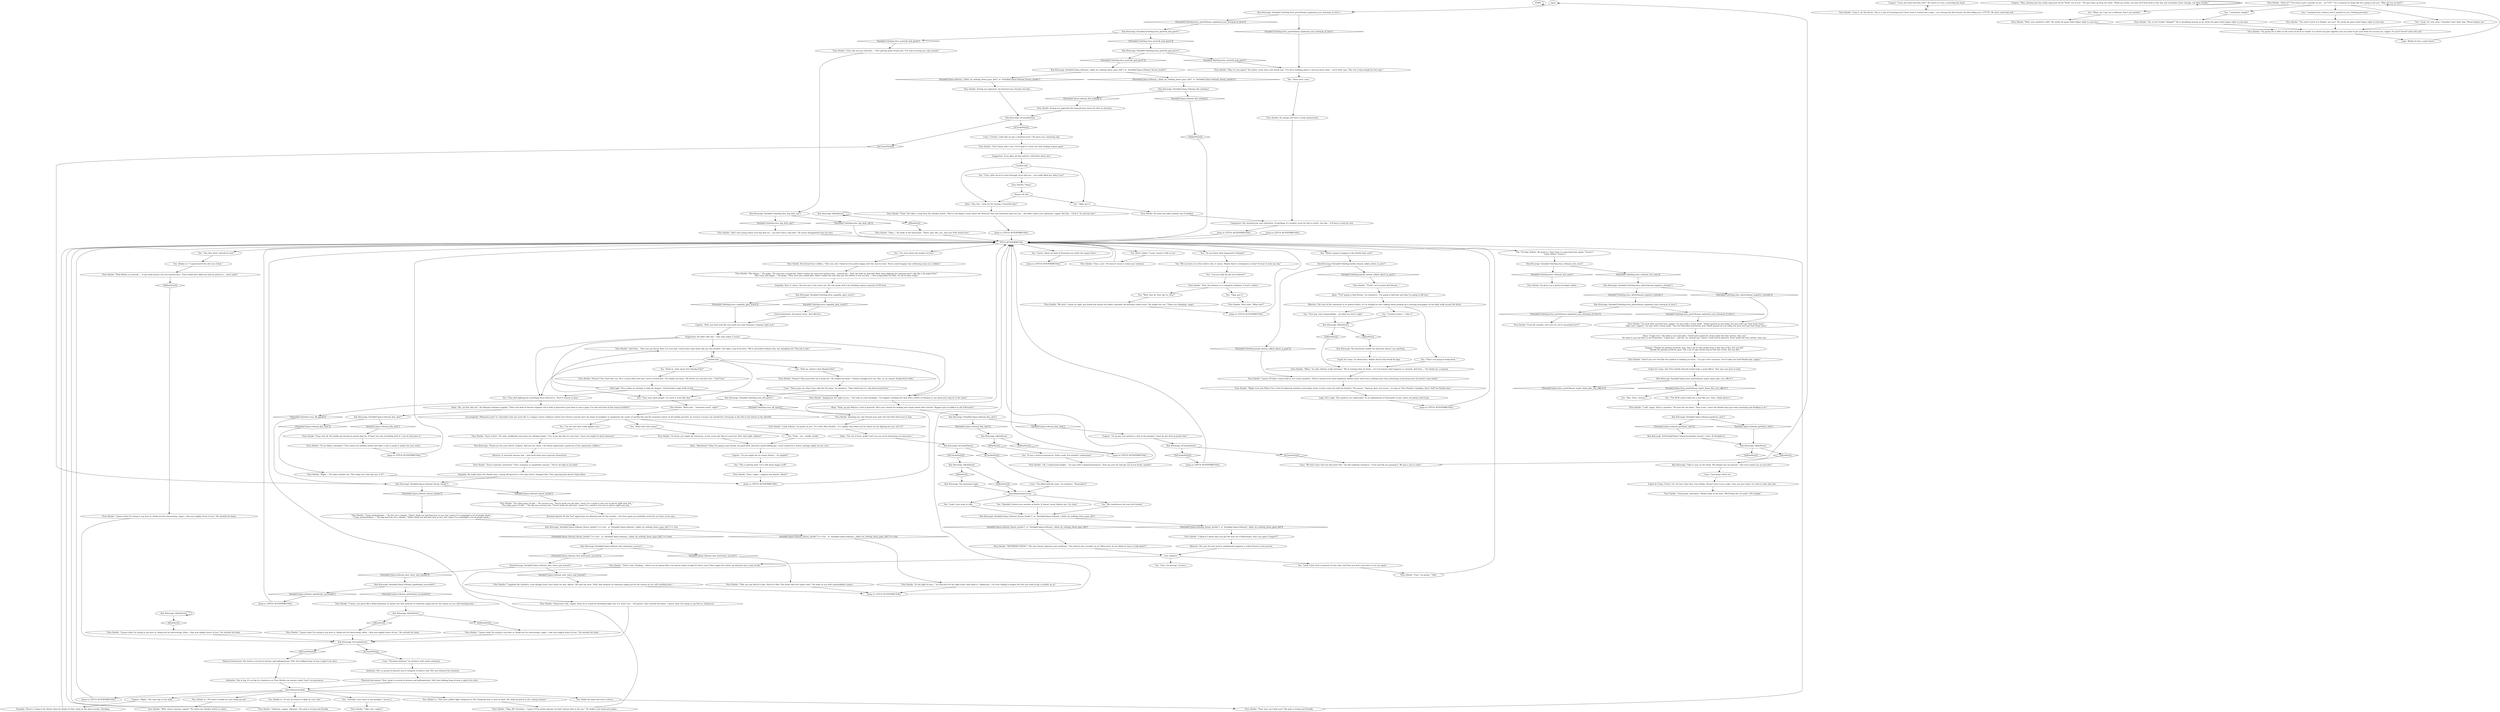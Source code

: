 # WHIRLING F1 / TITUS ALAIN AND EUGENE
# Dialogue with Hardie and the surviving boys
# ==================================================
digraph G {
	  0 [label="START"];
	  1 [label="input"];
	  2 [label="Eugene: \"Cunn and what-the-fuck now?\" He stares at Cuno, scratching his head."];
	  3 [label="Eugene: \"Right.\" The man sips on his milk."];
	  4 [label="You: (Shake it.) \"No need to thank me, just doing my job.\""];
	  5 [label="You: (Shake it.) \"I superstarred the shit out of that.\""];
	  6 [label="Titus Hardie: \"Judging by the sight of you...\" He looks at your bandages. \"I'd suggest crawling into bed with a bottle of whiskey in one hand and a big tit in the other.\""];
	  7 [label="You: \"This is getting dark. Let's talk about happy stuff.\""];
	  8 [label="Alain: \"Hey, hey... fuck you for ruining a beautiful idea!\""];
	  9 [label="You: \"Same here, man.\""];
	  10 [label="Kim Kitsuragi: IsKimHere()"];
	  11 [label="IsKimHere()", shape=diamond];
	  12 [label="!(IsKimHere())", shape=diamond];
	  13 [label="Titus Hardie: Spotting you, the bruised man spits into the little bowl next to him."];
	  14 [label="Empathy: He really hates the Hardie boys. Laying off speed for a few days hasn't changed that. Titus ignoring him doesn't help either."];
	  15 [label="Jump to: [TITUS AFTERTRIBUNAL]"];
	  16 [label="You: (Shake it.) \"It was an honour to fight by your side.\""];
	  17 [label="You: (Don't shake.) \"Look, I need to talk to you.\""];
	  18 [label="You: \"Can you help me get into harbour?\""];
	  19 [label="Eugene: \"Man, getting shot has really squeezed all the *funk* out of you.\" The guy looks up from his table. \"Mark my words, one day we'll look back to this day and remember their courage, not their deaths.\""];
	  20 [label="Titus Hardie: \"Right...\" He takes another sip. \"But today ain't that day yet, is it?\""];
	  21 [label="Titus Hardie: \"Yeah.\" He takes a swig from the whiskey bottle. \"Had to tell Angus's mum about the *honour* that was bestowed upon his son... she didn't share your optimism, copper. But fine... Fuck it. To each his own.\""];
	  22 [label="Jump to: [TITUS AFTERTRIBUNAL]"];
	  23 [label="Titus Hardie: \"'Kind of'?! You tried to pin a murder on me... on *US*!\" For a moment he looks like he's going to hit you. \"Why did you do that?!\""];
	  24 [label="Jump to: [TITUS AFTERTRIBUNAL]"];
	  25 [label="Kim Kitsuragi: IsKimHere()"];
	  26 [label="IsKimHere()", shape=diamond];
	  27 [label="!(IsKimHere())", shape=diamond];
	  28 [label="Empathy: There's a lump in his throat when he thinks of Glen, lying on the plaza mosaic, bleeding."];
	  29 [label="Cuno: Cuno keeps silent too."];
	  30 [label="Titus Hardie: \"Good point, binoclard.\" Hardie looks at his beer. \"We'll keep the vol under 12% tonight.\""];
	  31 [label="Jump to: [TITUS AFTERTRIBUNAL]"];
	  32 [label="Titus Hardie: \"There I was, thinking -- where are we gonna find a tin opener large enough for those cans? Then coppo loco shows up and just sets a man on fire.\""];
	  33 [label="You: \"It was a tactical manoeuvre. Police work. You wouldn't understand.\""];
	  34 [label="Eugene: \"Hell, you both look like you could use some feminine company right now.\""];
	  35 [label="Titus Hardie: \"And Glen... Glen was my friend. Best I've ever had. I loved that crazy homo like my own brother.\" He takes a sip of his beer. \"We're all fucked without him, but whaddaya do? This job is shit.\""];
	  36 [label="You: \"We are born in to this world to die, it seems. Maybe there's redemption in that? At least it ends one day.\""];
	  37 [label="Titus Hardie: \"Don't know, don't care. I'll be glad if I never see that fucking woman again.\""];
	  38 [label="Cuno: \"Those guys are what Cuno calls the f*g army,\" he whispers. \"They think they're a big deal around here.\""];
	  39 [label="Suggestion: He didn't like him -- that only makes it worse."];
	  40 [label="Kim Kitsuragi: \"Thank you for your advice, Eugene. And you too, Alain. I do always appreciate a good use of the expression 'milkers'.\""];
	  41 [label="Jump to: [TITUS AFTERTRIBUNAL]"];
	  42 [label="Titus Hardie: \"Nah, the harbour is in complete lockdown. Evrart's orders.\""];
	  43 [label="Titus Hardie: \"But Angus...\" He gulps. \"He was just a stupid kid. Didn't realize the mess he'd gotten into... trusted me... Still, the balls on that kid! Went down fighting for someone else's shit like a fat angry bear.\"\n\"But Lizzy and Angus...\" He gulps. \"They were just stupid kids. Didn't realize the shit they got into before it was too late... I feel responsible for both. For all of them really.\"
"];
	  44 [label="You: \"Frontier justice -- I like it!\""];
	  45 [label="You: \"What can I say, I'm a wildcard, that's my method.\""];
	  46 [label="Titus Hardie: \"I guess what I'm trying to say here is, thank you for intervening, fellas -- that was mighty brave of you.\" He extends his hand."];
	  47 [label="Titus Hardie: Seeing you approach, the bruised man clenches his fists."];
	  48 [label="Kim Kitsuragi: Variable[\"whirling.titus_tribunal_exit_seen\"]"];
	  49 [label="Variable[\"whirling.titus_tribunal_exit_seen\"]", shape=diamond];
	  50 [label="!(Variable[\"whirling.titus_tribunal_exit_seen\"])", shape=diamond];
	  51 [label="Logic: Maybe he has a point there?"];
	  52 [label="Kim Kitsuragi: Variable[\"whirling.titus_empathy_glen_worst\"]"];
	  53 [label="Variable[\"whirling.titus_empathy_glen_worst\"]", shape=diamond];
	  54 [label="!(Variable[\"whirling.titus_empathy_glen_worst\"])", shape=diamond];
	  55 [label="Rhetoric: It sincerely amuses him -- how hard these guys typecast themselves."];
	  56 [label="Cuno: \"We don't have time for that grief shit,\" the kid suddenly interjects. \"Cunn and Pig are gunning it. We got a case to solve.\""];
	  57 [label="Esprit de Corps: Fuck it, let 'em have their day, Cuno thinks. Doesn't have to be a joke. Cuno was just sayin' we need to solve this shit..."];
	  58 [label="Kim Kitsuragi: \"Take it easy on the drink. The danger has not passed -- this town needs you on your feet.\""];
	  59 [label="Titus Hardie: \"I will, coppo. That's a promise.\" He puts his can down. \"Now scoot, 'cause the Hardie boys got some mourning and drinking to do.\""];
	  60 [label="Titus Hardie: \"You slimy piece of shit...\" He surveys you. \"You're lucky you got shot, 'cause I've a mind to tear you to pieces right now, but...\"\n\"You slimy piece of shit...\" The big man surveys you. \"You're lucky you got shot, 'cause I've a mind to tear you to pieces right now, but...\""];
	  61 [label="Kim Kitsuragi: Variable[\"plaza.tribunal_kim_shot\"]"];
	  62 [label="Variable[\"plaza.tribunal_kim_shot\"]", shape=diamond];
	  63 [label="!(Variable[\"plaza.tribunal_kim_shot\"])", shape=diamond];
	  64 [label="Alain: \"Absolutely! Today I'm going to get drunk, eat good food, and bed a good-looking gal, 'cause tomorrow a motor carriage might run me over...\""];
	  65 [label="Titus Hardie: \"Fuck off, asshole, can't you see we're mourning here?!\""];
	  66 [label="Titus Hardie: \"Dennis? That poor little rat is dead too.\" He shakes his head. \"I always thought he'd run. But, no, he stayed. Stupid brave fella.\""];
	  67 [label="Titus Hardie: \"I'm gonna let it slide on the count of all of us stickin' it to these tea pots together, but you need to get your head out of your ass, copper. Or you'll *never* solve this shit.\""];
	  68 [label="Kim Kitsuragi: IsCunoInParty()"];
	  69 [label="IsCunoInParty()", shape=diamond];
	  70 [label="!(IsCunoInParty())", shape=diamond];
	  71 [label="Kim Kitsuragi: IsCunoInParty()"];
	  72 [label="IsCunoInParty()", shape=diamond];
	  73 [label="!(IsCunoInParty())", shape=diamond];
	  74 [label="You: \"Bye, Titus.\" [Leave.]"];
	  75 [label="You: \"Look, I just want to talk...\""];
	  76 [label="Titus Hardie: \"Sure, sure.\" He doesn't seem to mind your rudeness."];
	  77 [label="Alain: \"Yeah, go pay Monica a visit in Jamrock. She's got a knack for making men forget about their worries. Biggest pair of milkers in all of Revachol.\""];
	  78 [label="Titus Hardie: \"Sure, coppo -- puppies and daisies. Shoot!\""];
	  79 [label="Cuno: \"Careful. Looks like we got a situation here.\" He gives you a knowing nod."];
	  80 [label="Electrochemistry: An honest tactic. And effective."];
	  81 [label="Kim Kitsuragi: Variable[\"plaza.tribunal_theory_hardie\"]  or  Variable[\"plaza.tribunal_i_didnt_do_nothing_those_guys_did\"]"];
	  82 [label="Variable[\"plaza.tribunal_theory_hardie\"]  or  Variable[\"plaza.tribunal_i_didnt_do_nothing_those_guys_did\"]", shape=diamond];
	  83 [label="!(Variable[\"plaza.tribunal_theory_hardie\"]  or  Variable[\"plaza.tribunal_i_didnt_do_nothing_those_guys_did\"])", shape=diamond];
	  84 [label="You: \"Look, I just need a moment of your time, and then you don't ever have to see me again.\""];
	  85 [label="Jump to: [TITUS AFTERTRIBUNAL]"];
	  86 [label="Titus Hardie: \"*First*, we're gonna find Dennis...\""];
	  87 [label="Kim Kitsuragi: The lieutenant shakes his head but doesn't say anything."];
	  88 [label="Titus Hardie: \"Nope.\""];
	  89 [label="Titus Hardie: \"You aren't much of a thinker, are you?\" He sticks his giant index finger right in your face."];
	  90 [label="Titus Hardie: \"Well, your method is shit!\" He sticks his giant index finger right in your face."];
	  91 [label="Jump to: [TITUS AFTERTRIBUNAL]"];
	  92 [label="Kim Kitsuragi: Variable[\"whirling.cuno_off_speed\"]"];
	  93 [label="Variable[\"whirling.cuno_off_speed\"]", shape=diamond];
	  94 [label="!(Variable[\"whirling.cuno_off_speed\"])", shape=diamond];
	  95 [label="Titus Hardie: \"That was one hell of a shot. Hell of a shot! The fucks *did not* expect that.\" He looks at you with unmistakable respect."];
	  96 [label="Rhetoric: The way the last word is emphasized suggests a veiled threat to your person."];
	  97 [label="You: (Shake it.) \"This was a pillow fight compared to The Gloaming that is soon at hand. We shall all perish in the coming cleanse.\""];
	  98 [label="very_negative"];
	  99 [label="Titus Hardie: \"We don't. Gonna sit tight, get drunk and mourn our fallen comrades till bossman sends word.\" He shakes his can. \"Times are changing, coppo.\""];
	  100 [label="Titus Hardie: \"To our fallen comrades!\" Titus raises his whiskey bottle and takes a sip so manly it makes his eyes water."];
	  101 [label="Titus Hardie: \"I guess I'll take a closer look at our Union members. There's bound to be some ambitious fellows there who'd love nothing more than advancing social democracy by bustin' some heads.\""];
	  102 [label="You: \"Hold on, where's that Shanky-fella?\""];
	  103 [label="Titus Hardie: \"Dennis? You *saw* him run. He's a mean little shit and I never trusted him.\" He shakes his head. \"He better run real fast now -- *real* fast.\""];
	  104 [label="Untitled hub"];
	  105 [label="Esprit de Corps: And Titus Hardie himself would make a good officer. That man was born to lead."];
	  106 [label="Kim Kitsuragi: Variable[\"plaza.tribunal_gardener_shot\"]"];
	  107 [label="Variable[\"plaza.tribunal_gardener_shot\"]", shape=diamond];
	  108 [label="!(Variable[\"plaza.tribunal_gardener_shot\"])", shape=diamond];
	  109 [label="You: \"Shouldn't drown your sorrows in bottle. It doesn't work, believe me, I've tried.\""];
	  110 [label="Titus Hardie: \"Impressive shit, copper. None of us would be breathing right now if it wasn't for...\" He pauses, then extends his hand. \"I guess what I'm trying to say here is, thank you.\""];
	  111 [label="Titus Hardie: \"Well, cheers anyway, copper!\" He raises his whiskey bottle in salute."];
	  112 [label="Titus Hardie: \"You look after yourself now, copper,\" he says with a warm smile. \"Death passed on you today, but men don't get that lucky twice.\"\n\"Take care, coppers,\" he says with a warm smile. \"You two look after yourselves now. Death passed on you today, but men don't get that lucky twice.\""];
	  113 [label="Titus Hardie: \"And if you ever feel like the uniform is holding you back... I've got a few vacancies. You'd make one hard Hardie boy, copper.\""];
	  114 [label="You: \"I'm sorry about the people you lost.\""];
	  115 [label="Kim Kitsuragi: Variable[\"whirling.hardie_dennis_talked_about_in_post\"]"];
	  116 [label="Variable[\"whirling.hardie_dennis_talked_about_in_post\"]", shape=diamond];
	  117 [label="!(Variable[\"whirling.hardie_dennis_talked_about_in_post\"])", shape=diamond];
	  118 [label="Alain: \"*I'm* going to find Dennis,\" he interjects. \"I'm going to find him and then I'm going to kill him.\""];
	  119 [label="Titus Hardie: \"Mhm,\" he nods without really listening. \"We're hunting that rat down -- let it be known what happens to cowards. And then...\" He thinks for a moment."];
	  120 [label="Esprit de Corps: Go ahead then. Maybe they'll only break his legs."];
	  121 [label="Kim Kitsuragi: Variable[\"plaza.tribunal_did_nothing\"]"];
	  122 [label="Variable[\"plaza.tribunal_did_nothing\"]", shape=diamond];
	  123 [label="!(Variable[\"plaza.tribunal_did_nothing\"])", shape=diamond];
	  124 [label="Kim Kitsuragi: IsKimHere()"];
	  125 [label="IsKimHere()", shape=diamond];
	  126 [label="!(IsKimHere())", shape=diamond];
	  127 [label="Physical Instrument: His hand is covered in bruises and half-plastered. Still, this hulking lump of man is glad to be alive."];
	  128 [label="Titus Hardie: \"Dick Mullen on steroids...\" A sad smile passes over his bruised face. \"Glen would have liked you had he gotten to... never mind.\""];
	  129 [label="Eugene: \"Or go pay your partner a visit in the hospital. I hear he got shot up pretty bad.\""];
	  130 [label="You: \"They were good people. I'm sorry it went like that.\""];
	  131 [label="Titus Hardie: \"Easy now, Al. His buddy got busted up pretty bad too. If that's his way of dealing with it, I say let him have it.\""];
	  132 [label="Eugene: \"Or you might die of a heart failure... Or syphilis?\""];
	  133 [label="Kim Kitsuragi: Variable[\"whirling.titus_aftertribunal_negative_attitude\"]"];
	  134 [label="Variable[\"whirling.titus_aftertribunal_negative_attitude\"]", shape=diamond];
	  135 [label="!(Variable[\"whirling.titus_aftertribunal_negative_attitude\"])", shape=diamond];
	  136 [label="You: \"I panicked, alright?\""];
	  137 [label="Drama: He did."];
	  138 [label="Composure: His clenched jaw says otherwise. If anything, it's another score for him to settle. One day -- it'll have to wait for now."];
	  139 [label="Titus Hardie: \"Might even ask Tibbs if he's tired of replacing windows and maybe wants to have some fun with his brother.\" He pauses. \"Anyway, don't you worry -- as long as Titus Hardie's standing, there *will* be Hardie boys.\""];
	  140 [label="You: \"Titus, after all we've been through, level with me... you really liked her, didn't you?\""];
	  141 [label="Titus Hardie: \"No, it isn't fuckin' *alright*!\" He is breathing heavily as he sticks his giant index finger right in your face."];
	  142 [label="Kim Kitsuragi: IsCunoInParty()"];
	  143 [label="IsCunoInParty()", shape=diamond];
	  144 [label="!(IsCunoInParty())", shape=diamond];
	  145 [label="thisiswhatyouhavetosay"];
	  146 [label="You: \"The RCM could really use a man like you, Titus. Think about it.\""];
	  147 [label="Titus Hardie: \"Crazy motherfucker...\" He lets out a whistle. \"Didn't think you had that fury in you, but I guess I've misjudged a lot of people lately...\"\n\"Crazy motherfuckers...\" The big man lets out a whistle. \"Didn't think you had that fury in you, but I guess I've misjudged a lot of people lately...\"
"];
	  148 [label="Alain: \"Get out of here, punk! Can't you see we're honouring our dead here.\""];
	  149 [label="Kim Kitsuragi: Variable[\"plaza.tribunal_spiritbomb_succeeded\"]"];
	  150 [label="Variable[\"plaza.tribunal_spiritbomb_succeeded\"]", shape=diamond];
	  151 [label="!(Variable[\"plaza.tribunal_spiritbomb_succeeded\"])", shape=diamond];
	  152 [label="You: Shake his hand and nod in silence."];
	  153 [label="You: \"Do you know what happened to Klaasje?\""];
	  154 [label="You: \"Wait, how do *you* get in, then?\""];
	  155 [label="Titus Hardie: \"Hey, it's you again!\" He smiles, more than a bit drunk now. \"I've been thinking about it and you know what... we're both cops. This city is big enough for two cops.\""];
	  156 [label="Cuno: \"You killed half the town,\" he whispers. \"Remember?\""];
	  157 [label="Kim Kitsuragi: IsKimHere()"];
	  158 [label="IsKimHere()", shape=diamond];
	  159 [label="!(IsKimHere())", shape=diamond];
	  160 [label="Jump to: [TITUS AFTERTRIBUNAL]"];
	  161 [label="Kim Kitsuragi: Variable[\"whirling.titus_posttribunal_explained_your_betrayal_of_titus\"]"];
	  162 [label="Variable[\"whirling.titus_posttribunal_explained_your_betrayal_of_titus\"]", shape=diamond];
	  163 [label="!(Variable[\"whirling.titus_posttribunal_explained_your_betrayal_of_titus\"])", shape=diamond];
	  164 [label="Kim Kitsuragi: SetVariableValue(\"character.hardies_heroes\", true) --[[ Variable[ ]]"];
	  165 [label="aftertribunal prehub"];
	  166 [label="Titus Hardie: \"Take care, copper!\""];
	  167 [label="Titus Hardie: \"Okay, Mr. Sunshine... I guess I'd be pretty gloomy too had I gotten shot in the ass.\" He shakes your hand and smiles."];
	  168 [label="You: \"Listen, about me kind of throwing you under the wagon there...\""];
	  169 [label="Jump to: [TITUS AFTERTRIBUNAL]"];
	  170 [label="You: \"I'm not sure that really applies here...\""];
	  171 [label="Titus Hardie: \"I guess what I'm trying to say here is, thank you for intervening, coppo -- that was mighty brave of you.\" He extends his hand."];
	  172 [label="Titus Hardie: \"God, why are you still here...\" He's getting quite drunk now. \"I'm sick of seeing you cops around.\""];
	  173 [label="Titus Hardie: \"Okay...\" He looks at the lieutenant. \"Three cops. Me, you, and your little friend here.\""];
	  174 [label="Titus Hardie: Seeing you approach the bruised man raises his beer in welcome."];
	  175 [label="Titus Hardie: \"You're welcome, binoclard,\" Titus' response is completely unironic. \"You're all right in my book.\""];
	  176 [label="Titus Hardie: \"Look, fellows,\" he points at you. \"It's Little Miss Pacifist... It's mighty easy when you let others do the fighting for you, isn't it?\""];
	  177 [label="Titus Hardie: \"Now, how can I help you?\" His grip is strong and friendly."];
	  178 [label="Jump to: [TITUS AFTERTRIBUNAL]"];
	  179 [label="You: \"They died fighting for something they believed in. There's honour in that.\""];
	  180 [label="You: \"That's not going to bring back...\""];
	  181 [label="Encyclopedia: *Memento mori* or 'remember that you must die' is a slogan various religious orders have thrown around since the dawn of mankind, to emphasize the vanity of earthly life and the transient nature of all earthly pursuits. In essence it means one should live virtuously in this life to live better in the afterlife."];
	  182 [label="Authority: He's so proud of himself, you're tempted to believe that *he* just defused the situation."];
	  183 [label="Suggestion: Even after all that hell he's still bitter about her?"];
	  184 [label="You: \"What's going to happen to the Hardie boys now?\""];
	  185 [label="You: \"Any idea what I should do now?\""];
	  186 [label="You: \"So long, fellows. Be good so I don't have to come back here again.\" [Leave.]\n\"Later, fellas!\" [Leave.]"];
	  187 [label="Titus Hardie: \"Sure it does.\" He nods confidently and raises his whiskey bottle. \"Live every day like it's your last, 'cause you might be dead tomorrow.\""];
	  188 [label="Cuno: \"Situation defused,\" he declares with undue authority."];
	  189 [label="Kim Kitsuragi: IsCunoInParty()"];
	  190 [label="IsCunoInParty()", shape=diamond];
	  191 [label="!(IsCunoInParty())", shape=diamond];
	  192 [label="Authority: This is big. It's as big of a thank-you as Titus Hardie can muster under *any* circumstances."];
	  193 [label="You: \"Hold on, what about that Shanky-fella?\""];
	  194 [label="Untitled hub"];
	  195 [label="Kim Kitsuragi: Variable[\"plaza.tribunal_theory_hardie\"] == true   or  Variable[\"plaza.tribunal_i_didnt_do_nothing_those_guys_did\"] == true"];
	  196 [label="Variable[\"plaza.tribunal_theory_hardie\"] == true   or  Variable[\"plaza.tribunal_i_didnt_do_nothing_those_guys_did\"] == true", shape=diamond];
	  197 [label="!(Variable[\"plaza.tribunal_theory_hardie\"] == true   or  Variable[\"plaza.tribunal_i_didnt_do_nothing_those_guys_did\"] == true)", shape=diamond];
	  198 [label="You: \"My condolences for your lost friends.\""];
	  199 [label="Titus Hardie: \"I applaud the initiative, even though *you* can't shoot for shit, officer.\" He rubs his neck. \"Still, that moment of confusion might just be the reason we are still standing here...\""];
	  200 [label="Titus Hardie: \"I think it's about time you get the fuck out of Martinaise, don't you agree *copper*?\""];
	  201 [label="You: \"Fine, I'm leaving.\" [Leave.]"];
	  202 [label="Kim Kitsuragi: Variable[\"plaza.tribunal_kim_shot\"]"];
	  203 [label="Variable[\"plaza.tribunal_kim_shot\"]", shape=diamond];
	  204 [label="!(Variable[\"plaza.tribunal_kim_shot\"])", shape=diamond];
	  205 [label="Jump to: [TITUS AFTERTRIBUNAL]"];
	  206 [label="Titus Hardie: He shrugs and tries to look uninterested."];
	  207 [label="Titus Hardie: He nods and takes another sip of whiskey."];
	  208 [label="Titus Hardie: \"And I was wrong about your big dick too... you don't have a big dick.\" He stares disappointed into his beer."];
	  209 [label="Titus Hardie: He gives you a quick two-finger salute."];
	  210 [label="Kim Kitsuragi: Variable[\"plaza.tribunal_theory_hardie\"]"];
	  211 [label="Variable[\"plaza.tribunal_theory_hardie\"]", shape=diamond];
	  212 [label="!(Variable[\"plaza.tribunal_theory_hardie\"])", shape=diamond];
	  213 [label="Titus Hardie: \"In the light of your...\" he searches for the right word, then finds it, \"badassery... I'm even willing to forgive the fact you tried to pin a murder on us.\""];
	  214 [label="Titus Hardie: \"Oh, I understand alright...\" he says with a disgusted grimace. \"Just say your bit and get out of our booth, asshole.\""];
	  215 [label="TITUS AFTERTRIBUNAL"];
	  216 [label="Alain: \"Coppo loco.\" He looks at you and nods. \"Good luck in Jamrock. Scars make the best tattoos, they say.\"\nHe nods to you and then to the lieutenant. \"Coppo loco... and the, uh, normal cop, I guess. Good luck in Jamrock. Scars make the best tattoos, they say.\""];
	  217 [label="Eugene: \"Thanks for getting involved, man. Not a lot of cops would step in that line of fire, but you did.\"\n\"Thanks for getting involved, guys. Not a lot of cops would step in that line of fire, but you did.\"
"];
	  218 [label="Rhetoric: The tone of the statement is so matter-of-fact, it's as though he were talking about picking up a morning newspaper on his daily walk around the block."];
	  219 [label="You: \"What does that mean?\""];
	  220 [label="Titus Hardie: \"It means you might die tomorrow, so live every day like it's your last. Ain't that right, fellows?\""];
	  221 [label="You: \"I analysed the evidence and it pointed to you. Nothing personal.\""];
	  222 [label="Kim Kitsuragi: IsKimHere()"];
	  223 [label="IsKimHere()", shape=diamond];
	  224 [label="!(IsKimHere())", shape=diamond];
	  225 [label="Titus Hardie: \"I guess what I'm trying to say here is, thank you for intervening, coppo -- that was mighty brave of you.\" He extends his hand."];
	  226 [label="Kim Kitsuragi: Variable[\"whirling.titus_posttrib_gud_greet\"]"];
	  227 [label="Variable[\"whirling.titus_posttrib_gud_greet\"]", shape=diamond];
	  228 [label="!(Variable[\"whirling.titus_posttrib_gud_greet\"])", shape=diamond];
	  229 [label="Empathy: Here it comes. The last one is the worst one. He only deals with it by drinking copious amounts of 8% beer."];
	  230 [label="Kim Kitsuragi: Variable[\"plaza.titus_posttribunal_esprit_damn_fine_rcm_officer\"]"];
	  231 [label="Variable[\"plaza.titus_posttribunal_esprit_damn_fine_rcm_officer\"]", shape=diamond];
	  232 [label="!(Variable[\"plaza.titus_posttribunal_esprit_damn_fine_rcm_officer\"])", shape=diamond];
	  233 [label="Kim Kitsuragi: Variable[\"plaza.tribunal_shot_twice_and_missed\"]"];
	  234 [label="Variable[\"plaza.tribunal_shot_twice_and_missed\"]", shape=diamond];
	  235 [label="!(Variable[\"plaza.tribunal_shot_twice_and_missed\"])", shape=diamond];
	  236 [label="Titus Hardie: \"MOTHERFUCKER!!!\" His roar almost ruptures your eardrums. \"You tried to pin a murder on us! What more do you think we have to talk about?!\""];
	  237 [label="Titus Hardie: \"Fine,\" he grunts. \"Talk.\""];
	  238 [label="Titus Hardie: \"Likewise, copper. Likewise.\" His grip is strong and friendly."];
	  239 [label="Kim Kitsuragi: IsKimHere()"];
	  240 [label="IsKimHere()", shape=diamond];
	  241 [label="!(IsKimHere())", shape=diamond];
	  242 [label="Jump to: [TITUS AFTERTRIBUNAL]"];
	  243 [label="Alain: \"Ah, cut that shit out,\" the Mesque interjects angrily. \"That's the kind of rhetoric bangers tell to kids in Jamrock to get them to join a gang. I'm sick and tired of this honour bullshit!\""];
	  244 [label="You: \"Your guy, your responsibility -- do what you feel is right.\""];
	  245 [label="You: \"Yeah... uh... totally, totally.\""];
	  246 [label="You: \"Look, I'm very sorry. I shouldn't have done that. Please forgive me.\""];
	  247 [label="Physical Instrument: Titus' hand is covered in bruises and half-plastered. Still, this hulking lump of man is glad to be alive."];
	  248 [label="Half Light: Titus makes no attempt to hide his disgust. Grief-stricken anger boils in him."];
	  249 [label="Reaction Speed: He did *not* appreciate you blaming him for the murder -- but then again you probably saved his ass later, so he says..."];
	  250 [label="You: \"Actually, I just came to say goodbye.\" [Leave.]"];
	  251 [label="You: \"Okay, got it.\""];
	  252 [label="Titus Hardie: Titus nods. \"What else?\""];
	  253 [label="Kim Kitsuragi: Variable[\"whirling.titus_posttribunal_explained_your_betrayal_of_titus\"]"];
	  254 [label="Variable[\"whirling.titus_posttribunal_explained_your_betrayal_of_titus\"]", shape=diamond];
	  255 [label="!(Variable[\"whirling.titus_posttribunal_explained_your_betrayal_of_titus\"])", shape=diamond];
	  256 [label="You: \"Okay, got it.\""];
	  257 [label="Titus Hardie: \"I guess what I'm trying to say here is, thank you for intervening, fellas -- that was mighty brave of you.\" He extends his hand."];
	  258 [label="Kim Kitsuragi: Variable[\"whirling.titus_posttrib_bad_greet\"]"];
	  259 [label="Variable[\"whirling.titus_posttrib_bad_greet\"]", shape=diamond];
	  260 [label="!(Variable[\"whirling.titus_posttrib_bad_greet\"])", shape=diamond];
	  261 [label="Logic: He's right. The numbers are replaceable. In an organization of thousands of men, there are plenty who'd join."];
	  262 [label="Titus Hardie: \"Easy E, let the kid be. This is a day of mourning and I don't want it turned into a joke... you chasing the kid around, the kid calling you a f******t. We don't need that shit.\""];
	  263 [label="Jump to: [TITUS AFTERTRIBUNAL]"];
	  264 [label="Kim Kitsuragi: Variable[\"plaza.tribunal_shot_kortenaer_success\"]"];
	  265 [label="Variable[\"plaza.tribunal_shot_kortenaer_success\"]", shape=diamond];
	  266 [label="!(Variable[\"plaza.tribunal_shot_kortenaer_success\"])", shape=diamond];
	  267 [label="Titus Hardie: \"I mean, you pitch like a blind harlequin on speed, but that moment of confusion might just be the reason we are still standing here...\""];
	  268 [label="Titus Hardie: His bruised face stiffens. \"Theo was old. I think he'd be pretty happy with the way he went. Never could imagine him withering away on a sickbed.\""];
	  269 [label="Kim Kitsuragi: IsKimHere()"];
	  270 [label="IsKimHere()", shape=diamond];
	  271 [label="!(IsKimHere())", shape=diamond];
	  272 [label="Titus Hardie: \"Well yeah... *memento mori*, right?\""];
	  273 [label="Kim Kitsuragi: Variable[\"plaza.tribunal_i_didnt_do_nothing_those_guys_did\"]  or  Variable[\"plaza.tribunal_theory_hardie\"]"];
	  274 [label="Variable[\"plaza.tribunal_i_didnt_do_nothing_those_guys_did\"]  or  Variable[\"plaza.tribunal_theory_hardie\"]", shape=diamond];
	  275 [label="!(Variable[\"plaza.tribunal_i_didnt_do_nothing_those_guys_did\"]  or  Variable[\"plaza.tribunal_theory_hardie\"])", shape=diamond];
	  276 [label="Kim Kitsuragi: Variable[\"whirling.titus_big_dick_cop\"]"];
	  277 [label="Variable[\"whirling.titus_big_dick_cop\"]", shape=diamond];
	  278 [label="!(Variable[\"whirling.titus_big_dick_cop\"])", shape=diamond];
	  279 [label="Kim Kitsuragi: The lieutenant sighs."];
	  0 -> 0
	  1 -> 161
	  2 -> 262
	  3 -> 28
	  4 -> 111
	  5 -> 128
	  6 -> 77
	  7 -> 78
	  8 -> 21
	  9 -> 206
	  10 -> 10
	  10 -> 11
	  11 -> 173
	  12 -> 215
	  13 -> 176
	  14 -> 210
	  15 -> 215
	  16 -> 238
	  17 -> 76
	  18 -> 42
	  19 -> 19
	  20 -> 242
	  21 -> 205
	  22 -> 215
	  23 -> 136
	  23 -> 45
	  23 -> 221
	  23 -> 246
	  24 -> 215
	  25 -> 25
	  25 -> 26
	  26 -> 257
	  27 -> 171
	  28 -> 215
	  29 -> 57
	  31 -> 215
	  32 -> 110
	  33 -> 214
	  34 -> 39
	  35 -> 194
	  36 -> 18
	  37 -> 183
	  38 -> 92
	  39 -> 35
	  39 -> 130
	  39 -> 179
	  39 -> 6
	  40 -> 55
	  41 -> 215
	  42 -> 154
	  42 -> 251
	  43 -> 229
	  44 -> 269
	  45 -> 90
	  46 -> 189
	  47 -> 142
	  48 -> 49
	  48 -> 50
	  49 -> 209
	  50 -> 133
	  51 -> 23
	  52 -> 53
	  52 -> 54
	  53 -> 80
	  54 -> 34
	  55 -> 175
	  56 -> 1
	  57 -> 30
	  58 -> 29
	  59 -> 106
	  60 -> 249
	  61 -> 62
	  61 -> 63
	  62 -> 131
	  63 -> 20
	  64 -> 132
	  66 -> 38
	  67 -> 51
	  68 -> 69
	  68 -> 70
	  69 -> 156
	  70 -> 124
	  71 -> 72
	  71 -> 73
	  72 -> 56
	  73 -> 160
	  75 -> 81
	  76 -> 215
	  77 -> 202
	  78 -> 242
	  79 -> 37
	  80 -> 34
	  81 -> 82
	  81 -> 83
	  82 -> 236
	  83 -> 200
	  84 -> 237
	  85 -> 215
	  86 -> 118
	  87 -> 120
	  88 -> 137
	  89 -> 67
	  90 -> 67
	  91 -> 215
	  92 -> 93
	  92 -> 94
	  93 -> 13
	  94 -> 210
	  95 -> 24
	  96 -> 98
	  97 -> 167
	  98 -> 32
	  98 -> 201
	  98 -> 84
	  99 -> 85
	  100 -> 263
	  101 -> 139
	  102 -> 66
	  103 -> 248
	  104 -> 8
	  104 -> 256
	  104 -> 140
	  105 -> 230
	  106 -> 107
	  106 -> 108
	  107 -> 157
	  108 -> 164
	  109 -> 81
	  110 -> 189
	  111 -> 215
	  112 -> 216
	  113 -> 105
	  114 -> 268
	  115 -> 116
	  115 -> 117
	  116 -> 86
	  117 -> 101
	  118 -> 218
	  119 -> 101
	  120 -> 119
	  121 -> 122
	  121 -> 123
	  122 -> 12
	  123 -> 174
	  124 -> 125
	  124 -> 126
	  125 -> 279
	  126 -> 145
	  127 -> 192
	  128 -> 27
	  129 -> 71
	  130 -> 272
	  131 -> 100
	  132 -> 7
	  133 -> 134
	  133 -> 135
	  134 -> 253
	  135 -> 112
	  136 -> 141
	  137 -> 8
	  137 -> 256
	  138 -> 91
	  139 -> 261
	  140 -> 88
	  141 -> 67
	  142 -> 144
	  142 -> 143
	  143 -> 79
	  144 -> 210
	  145 -> 75
	  145 -> 109
	  145 -> 198
	  146 -> 59
	  147 -> 195
	  148 -> 68
	  149 -> 150
	  149 -> 151
	  150 -> 31
	  151 -> 267
	  152 -> 177
	  153 -> 36
	  154 -> 99
	  155 -> 9
	  156 -> 145
	  157 -> 158
	  157 -> 159
	  158 -> 58
	  160 -> 215
	  161 -> 162
	  161 -> 163
	  162 -> 155
	  163 -> 258
	  164 -> 157
	  165 -> 97
	  165 -> 3
	  165 -> 4
	  165 -> 15
	  165 -> 16
	  165 -> 152
	  165 -> 250
	  167 -> 215
	  168 -> 22
	  169 -> 215
	  170 -> 187
	  171 -> 189
	  172 -> 276
	  173 -> 215
	  174 -> 142
	  175 -> 14
	  176 -> 148
	  177 -> 215
	  178 -> 215
	  179 -> 243
	  180 -> 119
	  181 -> 170
	  181 -> 219
	  181 -> 245
	  182 -> 247
	  183 -> 104
	  184 -> 115
	  185 -> 5
	  186 -> 48
	  187 -> 40
	  188 -> 182
	  189 -> 190
	  189 -> 191
	  190 -> 188
	  191 -> 127
	  192 -> 165
	  193 -> 103
	  194 -> 193
	  194 -> 130
	  194 -> 35
	  194 -> 102
	  194 -> 6
	  194 -> 179
	  195 -> 196
	  195 -> 197
	  196 -> 213
	  197 -> 264
	  198 -> 81
	  199 -> 24
	  200 -> 96
	  202 -> 203
	  202 -> 204
	  203 -> 129
	  204 -> 239
	  205 -> 215
	  206 -> 138
	  207 -> 138
	  208 -> 215
	  210 -> 211
	  210 -> 212
	  211 -> 60
	  212 -> 147
	  213 -> 24
	  214 -> 215
	  215 -> 185
	  215 -> 168
	  215 -> 17
	  215 -> 114
	  215 -> 184
	  215 -> 153
	  215 -> 186
	  216 -> 217
	  217 -> 113
	  218 -> 180
	  218 -> 244
	  218 -> 44
	  219 -> 220
	  220 -> 64
	  221 -> 89
	  222 -> 224
	  222 -> 223
	  223 -> 46
	  224 -> 225
	  225 -> 189
	  226 -> 227
	  226 -> 228
	  227 -> 155
	  228 -> 273
	  229 -> 52
	  230 -> 232
	  230 -> 231
	  231 -> 146
	  231 -> 74
	  233 -> 234
	  233 -> 235
	  234 -> 199
	  235 -> 149
	  236 -> 98
	  237 -> 215
	  238 -> 215
	  239 -> 240
	  239 -> 241
	  240 -> 33
	  241 -> 178
	  242 -> 215
	  243 -> 61
	  244 -> 269
	  245 -> 64
	  246 -> 67
	  247 -> 165
	  248 -> 35
	  248 -> 130
	  248 -> 179
	  248 -> 6
	  249 -> 195
	  250 -> 166
	  251 -> 252
	  252 -> 85
	  253 -> 254
	  253 -> 255
	  254 -> 112
	  255 -> 65
	  256 -> 207
	  257 -> 189
	  258 -> 259
	  258 -> 260
	  259 -> 172
	  260 -> 226
	  261 -> 169
	  262 -> 2
	  263 -> 215
	  264 -> 265
	  264 -> 266
	  265 -> 95
	  266 -> 233
	  267 -> 222
	  268 -> 43
	  269 -> 270
	  269 -> 271
	  270 -> 87
	  271 -> 119
	  272 -> 181
	  273 -> 274
	  273 -> 275
	  274 -> 47
	  275 -> 121
	  276 -> 277
	  276 -> 278
	  277 -> 208
	  278 -> 215
	  279 -> 145
}

